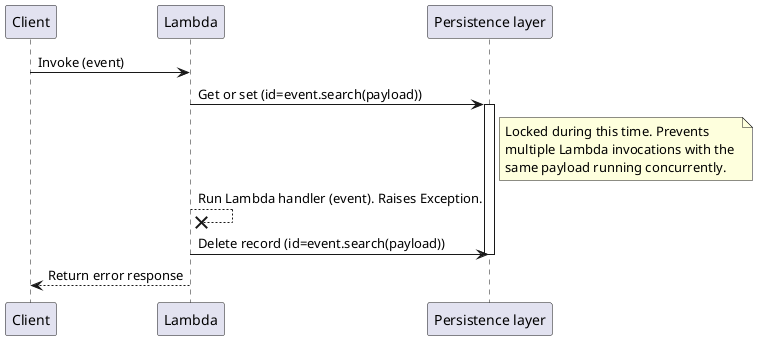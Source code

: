 @startuml
'https://plantuml.com/sequence-diagram

participant Client
participant Lambda
participant "Persistence layer"


Client->Lambda:Invoke (event)
Lambda->"Persistence layer":Get or set (id=event.search(payload))
activate "Persistence layer"
note right of "Persistence layer":Locked during this time. Prevents \nmultiple Lambda invocations with the \nsame payload running concurrently.
Lambda-->x Lambda:Run Lambda handler (event). Raises Exception.
Lambda->"Persistence layer":Delete record (id=event.search(payload))
deactivate "Persistence layer"
Client<--Lambda:Return error response

@enduml
